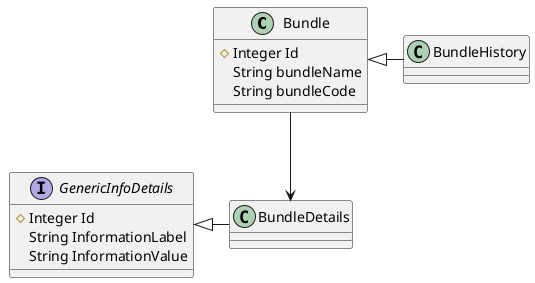 @startuml

  class Bundle{
  #Integer Id
  String bundleName
  String bundleCode
  }
  
  Interface GenericInfoDetails{
  #Integer Id
  String InformationLabel
  String InformationValue
  }
  
  class BundleDetails{
  }
  
 class BundleHistory{
 
 }

Bundle-->BundleDetails

GenericInfoDetails<|-BundleDetails
Bundle<|-BundleHistory
@enduml